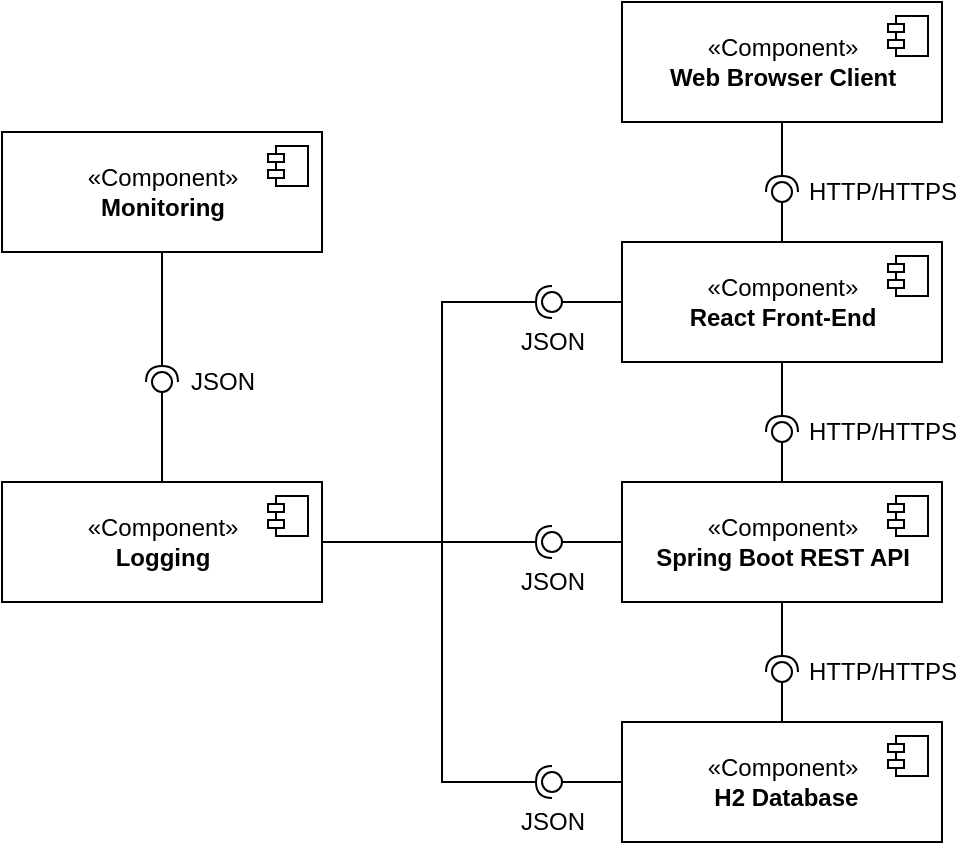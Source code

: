 <mxfile version="14.6.11" type="device"><diagram id="yxcQVxWhGXXxfbuz5Jmm" name="Page-1"><mxGraphModel dx="1422" dy="751" grid="1" gridSize="10" guides="1" tooltips="1" connect="1" arrows="1" fold="1" page="1" pageScale="1" pageWidth="827" pageHeight="1169" math="0" shadow="0"><root><mxCell id="0"/><mxCell id="1" parent="0"/><mxCell id="kQlkLIEMmI6PU8vVR6PC-3" value="«Component»&lt;br&gt;&lt;b&gt;Web Browser Client&lt;br&gt;&lt;/b&gt;" style="html=1;dropTarget=0;" parent="1" vertex="1"><mxGeometry x="480" y="120" width="160" height="60" as="geometry"/></mxCell><mxCell id="kQlkLIEMmI6PU8vVR6PC-4" value="" style="shape=module;jettyWidth=8;jettyHeight=4;" parent="kQlkLIEMmI6PU8vVR6PC-3" vertex="1"><mxGeometry x="1" width="20" height="20" relative="1" as="geometry"><mxPoint x="-27" y="7" as="offset"/></mxGeometry></mxCell><mxCell id="kQlkLIEMmI6PU8vVR6PC-7" value="«Component»&lt;br&gt;&lt;b&gt;React Front-End&lt;br&gt;&lt;/b&gt;" style="html=1;dropTarget=0;" parent="1" vertex="1"><mxGeometry x="480" y="240" width="160" height="60" as="geometry"/></mxCell><mxCell id="kQlkLIEMmI6PU8vVR6PC-8" value="" style="shape=module;jettyWidth=8;jettyHeight=4;" parent="kQlkLIEMmI6PU8vVR6PC-7" vertex="1"><mxGeometry x="1" width="20" height="20" relative="1" as="geometry"><mxPoint x="-27" y="7" as="offset"/></mxGeometry></mxCell><mxCell id="kQlkLIEMmI6PU8vVR6PC-13" value="«Component»&lt;br&gt;&lt;b&gt;Spring Boot REST API&lt;br&gt;&lt;/b&gt;" style="html=1;dropTarget=0;" parent="1" vertex="1"><mxGeometry x="480" y="360" width="160" height="60" as="geometry"/></mxCell><mxCell id="kQlkLIEMmI6PU8vVR6PC-14" value="" style="shape=module;jettyWidth=8;jettyHeight=4;" parent="kQlkLIEMmI6PU8vVR6PC-13" vertex="1"><mxGeometry x="1" width="20" height="20" relative="1" as="geometry"><mxPoint x="-27" y="7" as="offset"/></mxGeometry></mxCell><mxCell id="kQlkLIEMmI6PU8vVR6PC-17" value="«Component»&lt;br&gt;&lt;b&gt;&amp;nbsp;H2 Database&lt;br&gt;&lt;/b&gt;" style="html=1;dropTarget=0;" parent="1" vertex="1"><mxGeometry x="480" y="480" width="160" height="60" as="geometry"/></mxCell><mxCell id="kQlkLIEMmI6PU8vVR6PC-18" value="" style="shape=module;jettyWidth=8;jettyHeight=4;" parent="kQlkLIEMmI6PU8vVR6PC-17" vertex="1"><mxGeometry x="1" width="20" height="20" relative="1" as="geometry"><mxPoint x="-27" y="7" as="offset"/></mxGeometry></mxCell><mxCell id="kQlkLIEMmI6PU8vVR6PC-26" value="" style="rounded=0;orthogonalLoop=1;jettySize=auto;html=1;endArrow=none;endFill=0;exitX=0.5;exitY=0;exitDx=0;exitDy=0;" parent="1" source="kQlkLIEMmI6PU8vVR6PC-17" target="kQlkLIEMmI6PU8vVR6PC-28" edge="1"><mxGeometry relative="1" as="geometry"><mxPoint x="390" y="405" as="sourcePoint"/></mxGeometry></mxCell><mxCell id="kQlkLIEMmI6PU8vVR6PC-27" value="" style="rounded=0;orthogonalLoop=1;jettySize=auto;html=1;endArrow=halfCircle;endFill=0;entryX=0.5;entryY=0.5;entryDx=0;entryDy=0;endSize=6;strokeWidth=1;exitX=0.5;exitY=1;exitDx=0;exitDy=0;" parent="1" source="kQlkLIEMmI6PU8vVR6PC-13" target="kQlkLIEMmI6PU8vVR6PC-28" edge="1"><mxGeometry relative="1" as="geometry"><mxPoint x="430" y="405" as="sourcePoint"/></mxGeometry></mxCell><mxCell id="kQlkLIEMmI6PU8vVR6PC-28" value="" style="ellipse;whiteSpace=wrap;html=1;fontFamily=Helvetica;fontSize=12;fontColor=#000000;align=center;strokeColor=#000000;fillColor=#ffffff;points=[];aspect=fixed;resizable=0;" parent="1" vertex="1"><mxGeometry x="555" y="450" width="10" height="10" as="geometry"/></mxCell><mxCell id="kQlkLIEMmI6PU8vVR6PC-32" value="" style="rounded=0;orthogonalLoop=1;jettySize=auto;html=1;endArrow=none;endFill=0;exitX=0.5;exitY=0;exitDx=0;exitDy=0;" parent="1" source="kQlkLIEMmI6PU8vVR6PC-13" target="kQlkLIEMmI6PU8vVR6PC-34" edge="1"><mxGeometry relative="1" as="geometry"><mxPoint x="390" y="405" as="sourcePoint"/></mxGeometry></mxCell><mxCell id="kQlkLIEMmI6PU8vVR6PC-33" value="" style="rounded=0;orthogonalLoop=1;jettySize=auto;html=1;endArrow=halfCircle;endFill=0;entryX=0.5;entryY=0.5;entryDx=0;entryDy=0;endSize=6;strokeWidth=1;exitX=0.5;exitY=1;exitDx=0;exitDy=0;" parent="1" source="kQlkLIEMmI6PU8vVR6PC-7" target="kQlkLIEMmI6PU8vVR6PC-34" edge="1"><mxGeometry relative="1" as="geometry"><mxPoint x="430" y="405" as="sourcePoint"/></mxGeometry></mxCell><mxCell id="kQlkLIEMmI6PU8vVR6PC-34" value="" style="ellipse;whiteSpace=wrap;html=1;fontFamily=Helvetica;fontSize=12;fontColor=#000000;align=center;strokeColor=#000000;fillColor=#ffffff;points=[];aspect=fixed;resizable=0;" parent="1" vertex="1"><mxGeometry x="555" y="330" width="10" height="10" as="geometry"/></mxCell><mxCell id="kQlkLIEMmI6PU8vVR6PC-35" value="" style="rounded=0;orthogonalLoop=1;jettySize=auto;html=1;endArrow=none;endFill=0;exitX=0.5;exitY=0;exitDx=0;exitDy=0;" parent="1" source="kQlkLIEMmI6PU8vVR6PC-7" target="kQlkLIEMmI6PU8vVR6PC-37" edge="1"><mxGeometry relative="1" as="geometry"><mxPoint x="390" y="405" as="sourcePoint"/></mxGeometry></mxCell><mxCell id="kQlkLIEMmI6PU8vVR6PC-36" value="" style="rounded=0;orthogonalLoop=1;jettySize=auto;html=1;endArrow=halfCircle;endFill=0;entryX=0.5;entryY=0.5;entryDx=0;entryDy=0;endSize=6;strokeWidth=1;exitX=0.5;exitY=1;exitDx=0;exitDy=0;" parent="1" source="kQlkLIEMmI6PU8vVR6PC-3" target="kQlkLIEMmI6PU8vVR6PC-37" edge="1"><mxGeometry relative="1" as="geometry"><mxPoint x="430" y="405" as="sourcePoint"/></mxGeometry></mxCell><mxCell id="kQlkLIEMmI6PU8vVR6PC-37" value="" style="ellipse;whiteSpace=wrap;html=1;fontFamily=Helvetica;fontSize=12;fontColor=#000000;align=center;strokeColor=#000000;fillColor=#ffffff;points=[];aspect=fixed;resizable=0;" parent="1" vertex="1"><mxGeometry x="555" y="210" width="10" height="10" as="geometry"/></mxCell><mxCell id="kQlkLIEMmI6PU8vVR6PC-42" value="HTTP/HTTPS" style="text;html=1;align=center;verticalAlign=middle;resizable=0;points=[];autosize=1;" parent="1" vertex="1"><mxGeometry x="565" y="205" width="90" height="20" as="geometry"/></mxCell><mxCell id="kQlkLIEMmI6PU8vVR6PC-44" value="HTTP/HTTPS" style="text;html=1;align=center;verticalAlign=middle;resizable=0;points=[];autosize=1;" parent="1" vertex="1"><mxGeometry x="565" y="325" width="90" height="20" as="geometry"/></mxCell><mxCell id="kQlkLIEMmI6PU8vVR6PC-46" value="&lt;div&gt;HTTP/HTTPS&lt;/div&gt;" style="text;html=1;align=center;verticalAlign=middle;resizable=0;points=[];autosize=1;" parent="1" vertex="1"><mxGeometry x="565" y="445" width="90" height="20" as="geometry"/></mxCell><mxCell id="kQlkLIEMmI6PU8vVR6PC-47" value="«Component»&lt;br&gt;&lt;b&gt;Logging&lt;/b&gt;" style="html=1;dropTarget=0;" parent="1" vertex="1"><mxGeometry x="170" y="360" width="160" height="60" as="geometry"/></mxCell><mxCell id="kQlkLIEMmI6PU8vVR6PC-48" value="" style="shape=module;jettyWidth=8;jettyHeight=4;" parent="kQlkLIEMmI6PU8vVR6PC-47" vertex="1"><mxGeometry x="1" width="20" height="20" relative="1" as="geometry"><mxPoint x="-27" y="7" as="offset"/></mxGeometry></mxCell><mxCell id="kQlkLIEMmI6PU8vVR6PC-49" value="«Component»&lt;br&gt;&lt;b&gt;Monitoring&lt;/b&gt;" style="html=1;dropTarget=0;" parent="1" vertex="1"><mxGeometry x="170" y="185" width="160" height="60" as="geometry"/></mxCell><mxCell id="kQlkLIEMmI6PU8vVR6PC-50" value="" style="shape=module;jettyWidth=8;jettyHeight=4;" parent="kQlkLIEMmI6PU8vVR6PC-49" vertex="1"><mxGeometry x="1" width="20" height="20" relative="1" as="geometry"><mxPoint x="-27" y="7" as="offset"/></mxGeometry></mxCell><mxCell id="kQlkLIEMmI6PU8vVR6PC-66" value="" style="rounded=0;orthogonalLoop=1;jettySize=auto;html=1;endArrow=none;endFill=0;exitX=0;exitY=0.5;exitDx=0;exitDy=0;" parent="1" source="kQlkLIEMmI6PU8vVR6PC-7" target="kQlkLIEMmI6PU8vVR6PC-68" edge="1"><mxGeometry relative="1" as="geometry"><mxPoint x="390" y="465" as="sourcePoint"/></mxGeometry></mxCell><mxCell id="kQlkLIEMmI6PU8vVR6PC-67" value="" style="rounded=0;orthogonalLoop=1;jettySize=auto;html=1;endArrow=halfCircle;endFill=0;entryX=0.5;entryY=0.5;entryDx=0;entryDy=0;endSize=6;strokeWidth=1;" parent="1" target="kQlkLIEMmI6PU8vVR6PC-68" edge="1"><mxGeometry relative="1" as="geometry"><mxPoint x="330" y="390" as="sourcePoint"/><Array as="points"><mxPoint x="390" y="390"/><mxPoint x="390" y="270"/></Array></mxGeometry></mxCell><mxCell id="kQlkLIEMmI6PU8vVR6PC-68" value="" style="ellipse;whiteSpace=wrap;html=1;fontFamily=Helvetica;fontSize=12;fontColor=#000000;align=center;strokeColor=#000000;fillColor=#ffffff;points=[];aspect=fixed;resizable=0;" parent="1" vertex="1"><mxGeometry x="440" y="265" width="10" height="10" as="geometry"/></mxCell><mxCell id="kQlkLIEMmI6PU8vVR6PC-69" value="" style="rounded=0;orthogonalLoop=1;jettySize=auto;html=1;endArrow=none;endFill=0;exitX=0;exitY=0.5;exitDx=0;exitDy=0;" parent="1" source="kQlkLIEMmI6PU8vVR6PC-13" target="kQlkLIEMmI6PU8vVR6PC-71" edge="1"><mxGeometry relative="1" as="geometry"><mxPoint x="390" y="465" as="sourcePoint"/></mxGeometry></mxCell><mxCell id="kQlkLIEMmI6PU8vVR6PC-70" value="" style="rounded=0;orthogonalLoop=1;jettySize=auto;html=1;endArrow=halfCircle;endFill=0;entryX=0.5;entryY=0.5;entryDx=0;entryDy=0;endSize=6;strokeWidth=1;" parent="1" source="kQlkLIEMmI6PU8vVR6PC-47" target="kQlkLIEMmI6PU8vVR6PC-71" edge="1"><mxGeometry relative="1" as="geometry"><mxPoint x="430" y="465" as="sourcePoint"/><Array as="points"><mxPoint x="390" y="390"/></Array></mxGeometry></mxCell><mxCell id="kQlkLIEMmI6PU8vVR6PC-71" value="" style="ellipse;whiteSpace=wrap;html=1;fontFamily=Helvetica;fontSize=12;fontColor=#000000;align=center;strokeColor=#000000;fillColor=#ffffff;points=[];aspect=fixed;resizable=0;" parent="1" vertex="1"><mxGeometry x="440" y="385" width="10" height="10" as="geometry"/></mxCell><mxCell id="kQlkLIEMmI6PU8vVR6PC-72" value="" style="rounded=0;orthogonalLoop=1;jettySize=auto;html=1;endArrow=none;endFill=0;exitX=0;exitY=0.5;exitDx=0;exitDy=0;" parent="1" source="kQlkLIEMmI6PU8vVR6PC-17" target="kQlkLIEMmI6PU8vVR6PC-74" edge="1"><mxGeometry relative="1" as="geometry"><mxPoint x="390" y="465" as="sourcePoint"/></mxGeometry></mxCell><mxCell id="kQlkLIEMmI6PU8vVR6PC-73" value="" style="rounded=0;orthogonalLoop=1;jettySize=auto;html=1;endArrow=halfCircle;endFill=0;entryX=0.5;entryY=0.5;entryDx=0;entryDy=0;endSize=6;strokeWidth=1;exitX=1;exitY=0.5;exitDx=0;exitDy=0;" parent="1" source="kQlkLIEMmI6PU8vVR6PC-47" target="kQlkLIEMmI6PU8vVR6PC-74" edge="1"><mxGeometry relative="1" as="geometry"><mxPoint x="430" y="465" as="sourcePoint"/><Array as="points"><mxPoint x="390" y="390"/><mxPoint x="390" y="510"/></Array></mxGeometry></mxCell><mxCell id="kQlkLIEMmI6PU8vVR6PC-74" value="" style="ellipse;whiteSpace=wrap;html=1;fontFamily=Helvetica;fontSize=12;fontColor=#000000;align=center;strokeColor=#000000;fillColor=#ffffff;points=[];aspect=fixed;resizable=0;" parent="1" vertex="1"><mxGeometry x="440" y="505" width="10" height="10" as="geometry"/></mxCell><mxCell id="kQlkLIEMmI6PU8vVR6PC-75" value="" style="rounded=0;orthogonalLoop=1;jettySize=auto;html=1;endArrow=none;endFill=0;" parent="1" target="kQlkLIEMmI6PU8vVR6PC-77" edge="1"><mxGeometry relative="1" as="geometry"><mxPoint x="250" y="360" as="sourcePoint"/></mxGeometry></mxCell><mxCell id="kQlkLIEMmI6PU8vVR6PC-76" value="" style="rounded=0;orthogonalLoop=1;jettySize=auto;html=1;endArrow=halfCircle;endFill=0;entryX=0.5;entryY=0.5;entryDx=0;entryDy=0;endSize=6;strokeWidth=1;exitX=0.5;exitY=1;exitDx=0;exitDy=0;" parent="1" source="kQlkLIEMmI6PU8vVR6PC-49" target="kQlkLIEMmI6PU8vVR6PC-77" edge="1"><mxGeometry relative="1" as="geometry"><mxPoint x="250" y="250" as="sourcePoint"/></mxGeometry></mxCell><mxCell id="kQlkLIEMmI6PU8vVR6PC-77" value="" style="ellipse;whiteSpace=wrap;html=1;fontFamily=Helvetica;fontSize=12;fontColor=#000000;align=center;strokeColor=#000000;fillColor=#ffffff;points=[];aspect=fixed;resizable=0;" parent="1" vertex="1"><mxGeometry x="245" y="305" width="10" height="10" as="geometry"/></mxCell><mxCell id="kQlkLIEMmI6PU8vVR6PC-79" value="JSON" style="text;html=1;align=center;verticalAlign=middle;resizable=0;points=[];autosize=1;" parent="1" vertex="1"><mxGeometry x="420" y="280" width="50" height="20" as="geometry"/></mxCell><mxCell id="kQlkLIEMmI6PU8vVR6PC-81" value="JSON" style="text;html=1;align=center;verticalAlign=middle;resizable=0;points=[];autosize=1;" parent="1" vertex="1"><mxGeometry x="420" y="400" width="50" height="20" as="geometry"/></mxCell><mxCell id="kQlkLIEMmI6PU8vVR6PC-83" value="JSON" style="text;html=1;align=center;verticalAlign=middle;resizable=0;points=[];autosize=1;" parent="1" vertex="1"><mxGeometry x="420" y="520" width="50" height="20" as="geometry"/></mxCell><mxCell id="kQlkLIEMmI6PU8vVR6PC-84" value="JSON" style="text;html=1;align=center;verticalAlign=middle;resizable=0;points=[];autosize=1;" parent="1" vertex="1"><mxGeometry x="255" y="300" width="50" height="20" as="geometry"/></mxCell></root></mxGraphModel></diagram></mxfile>